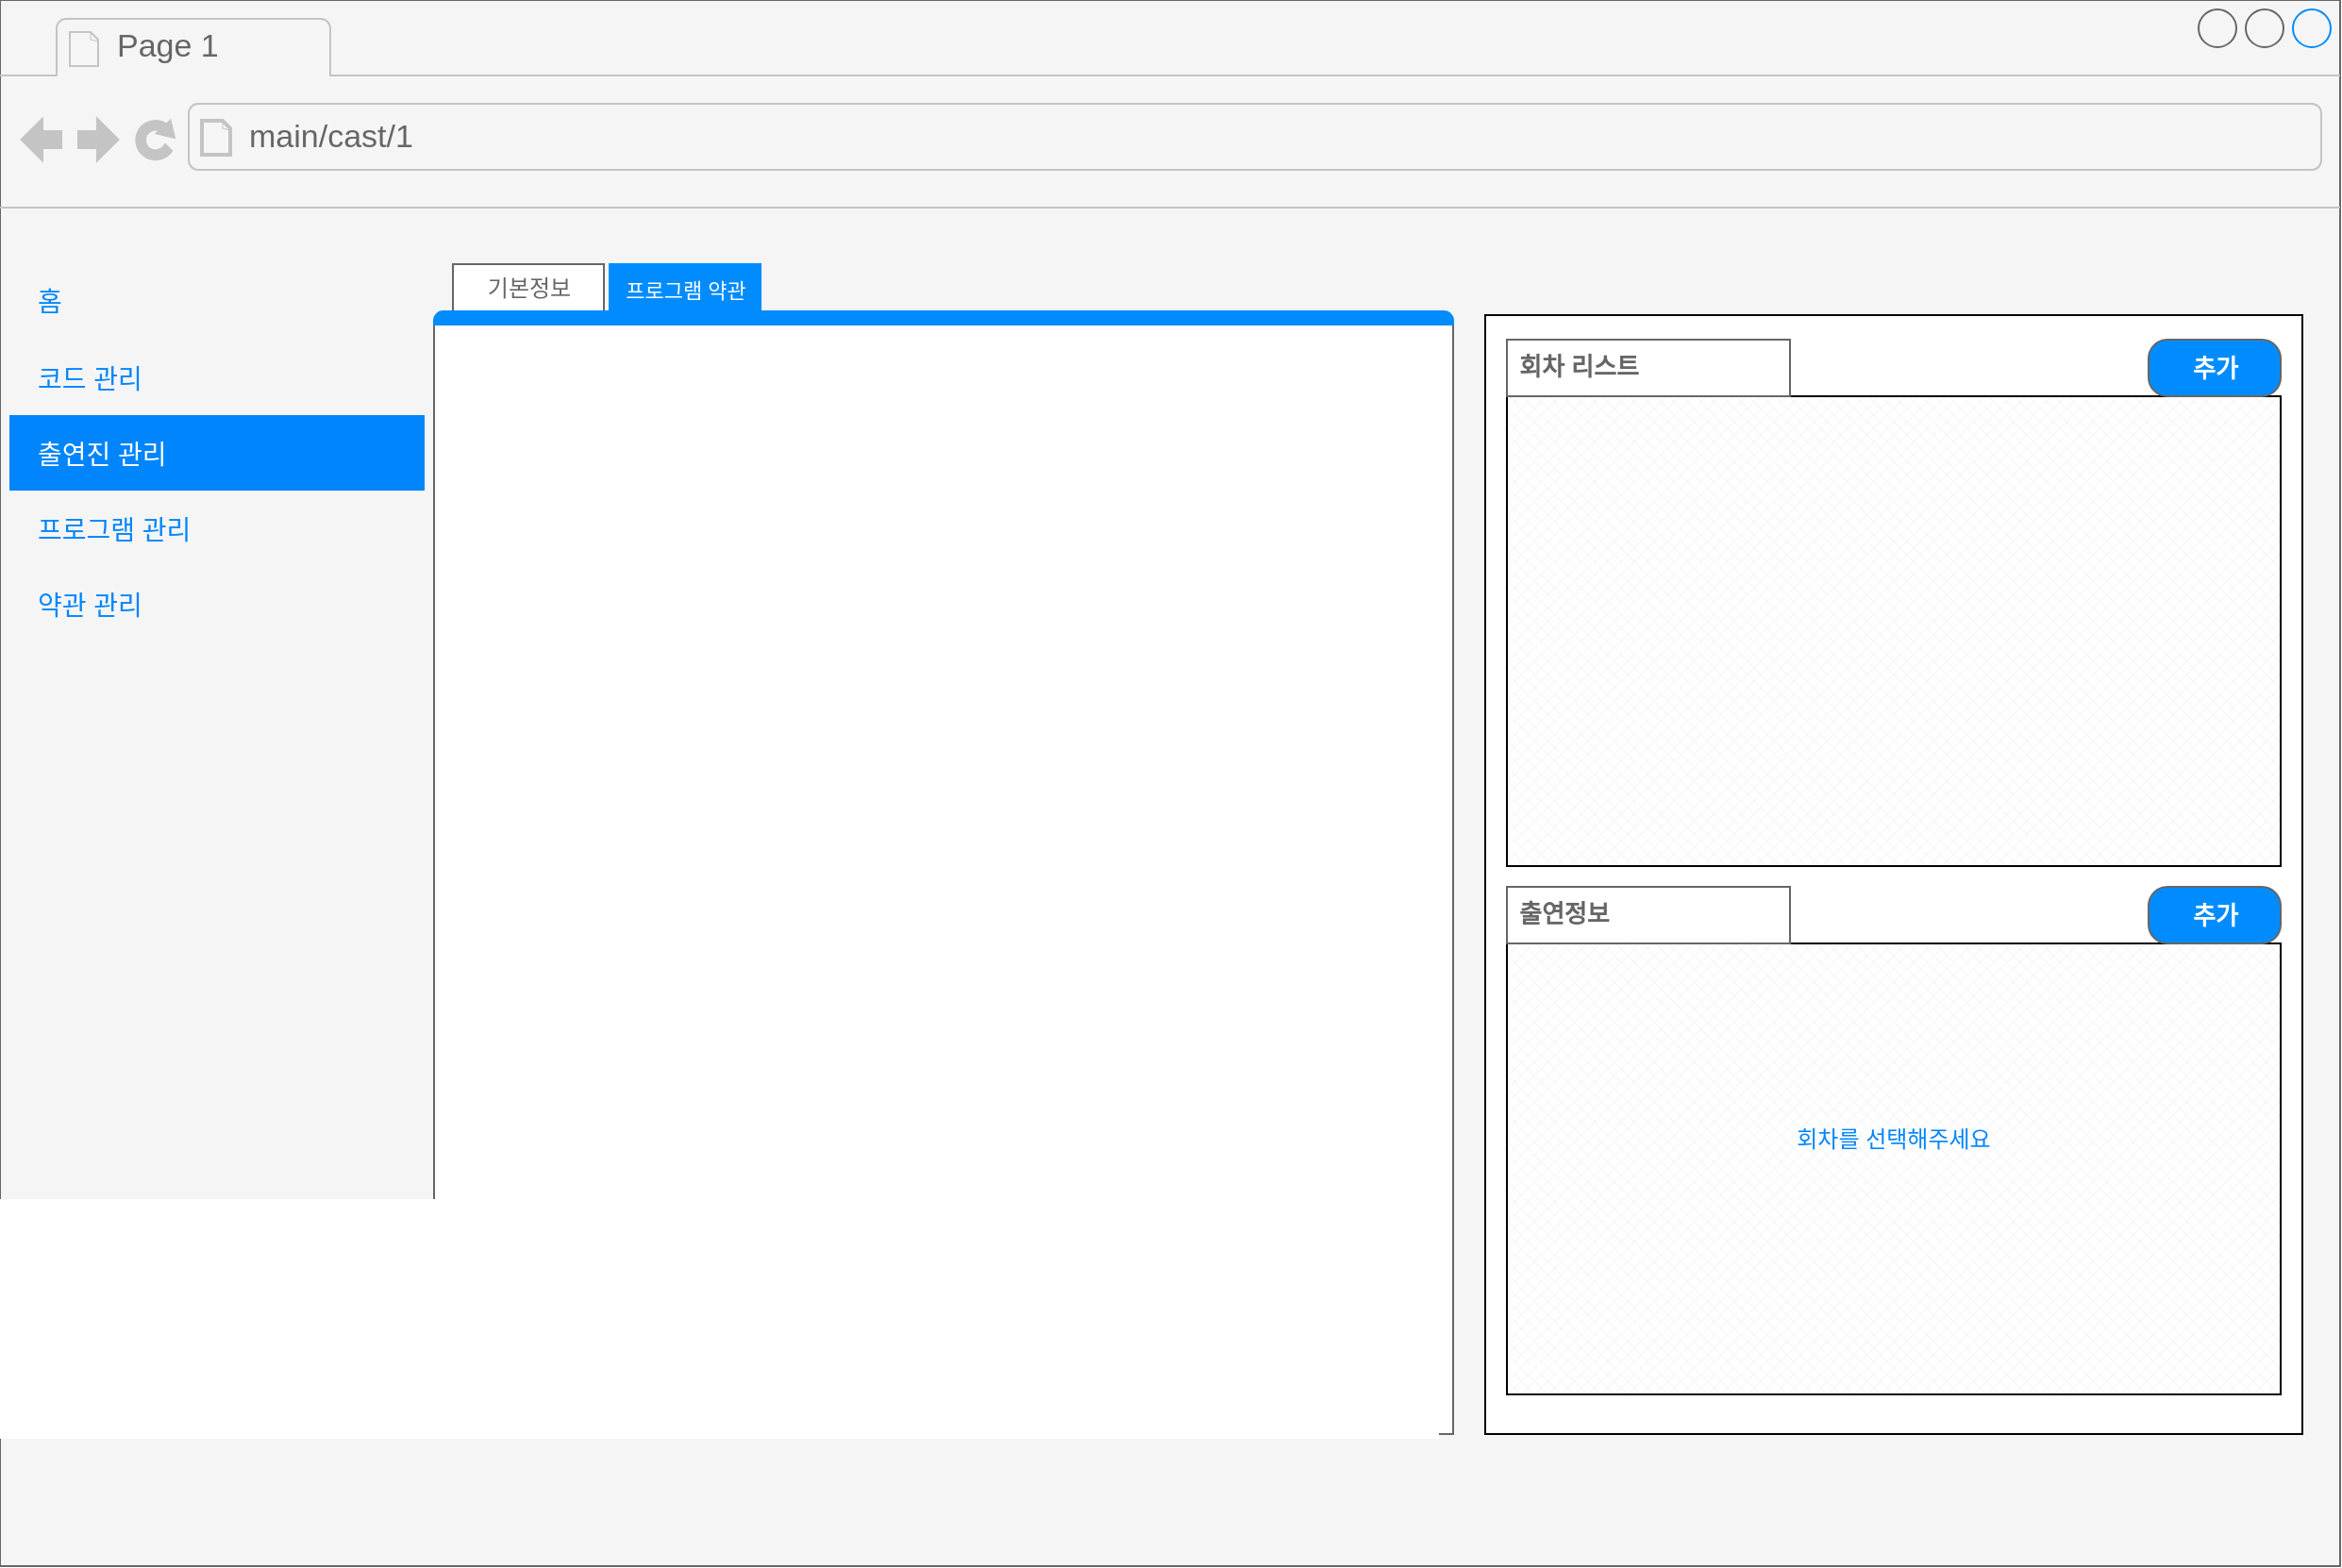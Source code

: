 <mxfile version="14.4.7" type="github">
  <diagram id="ZZ1eMGLssHmFAowBBWQn" name="Page-1">
    <mxGraphModel dx="1422" dy="1931" grid="1" gridSize="10" guides="1" tooltips="1" connect="1" arrows="1" fold="1" page="1" pageScale="1" pageWidth="827" pageHeight="1169" background="none" math="0" shadow="0">
      <root>
        <mxCell id="0" />
        <mxCell id="1" parent="0" />
        <mxCell id="7zLly9GSP45sr4WHIFw5-1" value="" style="strokeWidth=1;shadow=0;dashed=0;align=center;shape=mxgraph.mockup.containers.browserWindow;rSize=0;strokeColor2=#008cff;strokeColor3=#c4c4c4;mainText=,;recursiveResize=0;fillColor=#f5f5f5;strokeColor=none;noLabel=1;fontColor=none;html=1;" vertex="1" parent="1">
          <mxGeometry x="40" y="-120" width="1240" height="830" as="geometry" />
        </mxCell>
        <mxCell id="7zLly9GSP45sr4WHIFw5-2" value="Page 1" style="strokeWidth=1;shadow=0;dashed=0;align=center;html=1;shape=mxgraph.mockup.containers.anchor;fontSize=17;fontColor=#666666;align=left;" vertex="1" parent="7zLly9GSP45sr4WHIFw5-1">
          <mxGeometry x="60" y="12" width="110" height="26" as="geometry" />
        </mxCell>
        <mxCell id="7zLly9GSP45sr4WHIFw5-3" value="main/cast/1" style="strokeWidth=1;shadow=0;dashed=0;align=center;html=1;shape=mxgraph.mockup.containers.anchor;rSize=0;fontSize=17;fontColor=#666666;align=left;" vertex="1" parent="7zLly9GSP45sr4WHIFw5-1">
          <mxGeometry x="130" y="60" width="250" height="26" as="geometry" />
        </mxCell>
        <mxCell id="7zLly9GSP45sr4WHIFw5-9" value="" style="strokeWidth=1;shadow=0;dashed=0;align=center;html=1;shape=mxgraph.mockup.containers.marginRect2;rectMarginTop=32;strokeColor=#666666;gradientColor=none;" vertex="1" parent="7zLly9GSP45sr4WHIFw5-1">
          <mxGeometry x="230" y="140" width="540" height="620" as="geometry" />
        </mxCell>
        <mxCell id="7zLly9GSP45sr4WHIFw5-10" value="기본정보" style="strokeColor=inherit;fillColor=inherit;gradientColor=inherit;strokeWidth=1;shadow=0;dashed=0;align=center;html=1;shape=mxgraph.mockup.containers.rrect;rSize=0;fontSize=12;fontColor=#666666;gradientColor=none;" vertex="1" parent="7zLly9GSP45sr4WHIFw5-9">
          <mxGeometry width="80" height="25" relative="1" as="geometry">
            <mxPoint x="10" as="offset" />
          </mxGeometry>
        </mxCell>
        <mxCell id="7zLly9GSP45sr4WHIFw5-11" value="&lt;font style=&quot;font-size: 11px&quot;&gt;프로그램 약관&lt;/font&gt;" style="strokeWidth=1;shadow=0;dashed=0;align=center;html=1;shape=mxgraph.mockup.containers.rrect;rSize=0;fontSize=17;fontColor=#ffffff;strokeColor=#008cff;fillColor=#008cff;" vertex="1" parent="7zLly9GSP45sr4WHIFw5-9">
          <mxGeometry width="80" height="25" relative="1" as="geometry">
            <mxPoint x="93" as="offset" />
          </mxGeometry>
        </mxCell>
        <mxCell id="7zLly9GSP45sr4WHIFw5-13" value="" style="strokeWidth=1;shadow=0;dashed=0;align=center;html=1;shape=mxgraph.mockup.containers.topButton;rSize=5;strokeColor=#008cff;fillColor=#008cff;gradientColor=none;resizeWidth=1;movable=0;deletable=1;" vertex="1" parent="7zLly9GSP45sr4WHIFw5-9">
          <mxGeometry width="540" height="7" relative="1" as="geometry">
            <mxPoint y="25" as="offset" />
          </mxGeometry>
        </mxCell>
        <mxCell id="7zLly9GSP45sr4WHIFw5-20" value="홈" style="html=1;shadow=0;dashed=0;shape=mxgraph.bootstrap.rrect;rSize=5;strokeColor=none;fontSize=14;align=left;spacing=15;fillColor=none;fontColor=#0085FC;" vertex="1" parent="7zLly9GSP45sr4WHIFw5-1">
          <mxGeometry x="5" y="140" width="220" height="40" as="geometry" />
        </mxCell>
        <mxCell id="7zLly9GSP45sr4WHIFw5-21" value="코드 관리" style="fontSize=14;align=left;spacing=15;labelBackgroundColor=none;strokeColor=none;fillColor=none;fontColor=#0085FC;" vertex="1" parent="7zLly9GSP45sr4WHIFw5-1">
          <mxGeometry x="5" y="180" width="220" height="40" as="geometry" />
        </mxCell>
        <mxCell id="7zLly9GSP45sr4WHIFw5-22" value="출연진 관리" style="strokeColor=none;fontSize=14;align=left;spacing=15;fontColor=#FFFFFF;fillColor=#0085FC;" vertex="1" parent="7zLly9GSP45sr4WHIFw5-1">
          <mxGeometry x="5" y="220" width="220" height="40" as="geometry" />
        </mxCell>
        <mxCell id="7zLly9GSP45sr4WHIFw5-23" value="프로그램 관리" style="fillColor=none;strokeColor=none;fontSize=14;fontColor=#0085FC;align=left;spacing=15;" vertex="1" parent="7zLly9GSP45sr4WHIFw5-1">
          <mxGeometry x="5" y="260" width="220" height="40" as="geometry" />
        </mxCell>
        <mxCell id="7zLly9GSP45sr4WHIFw5-25" value="약관 관리" style="fillColor=none;strokeColor=none;fontSize=14;fontColor=#0085FC;align=left;spacing=15;" vertex="1" parent="7zLly9GSP45sr4WHIFw5-1">
          <mxGeometry x="5" y="300" width="220" height="40" as="geometry" />
        </mxCell>
        <mxCell id="7zLly9GSP45sr4WHIFw5-121" value="" style="verticalLabelPosition=bottom;verticalAlign=top;html=1;shape=mxgraph.basic.rect;fillColor2=none;strokeWidth=1;size=20;indent=5;labelBackgroundColor=none;fontSize=12;fontColor=#0085FC;" vertex="1" parent="7zLly9GSP45sr4WHIFw5-1">
          <mxGeometry x="787" y="167" width="433" height="593" as="geometry" />
        </mxCell>
        <mxCell id="7zLly9GSP45sr4WHIFw5-123" value="" style="verticalLabelPosition=bottom;verticalAlign=top;html=1;shape=mxgraph.basic.patternFillRect;fillStyle=diagGrid;step=5;fillStrokeWidth=0.2;fillStrokeColor=#dddddd;labelBackgroundColor=none;strokeColor=#000000;fillColor=#ffffff;fontSize=12;fontColor=#0085FC;" vertex="1" parent="7zLly9GSP45sr4WHIFw5-1">
          <mxGeometry x="798.5" y="210" width="410" height="249" as="geometry" />
        </mxCell>
        <mxCell id="7zLly9GSP45sr4WHIFw5-124" value="" style="verticalLabelPosition=bottom;verticalAlign=top;html=1;shape=mxgraph.basic.patternFillRect;fillStyle=diagGrid;step=5;fillStrokeWidth=0.2;fillStrokeColor=#dddddd;labelBackgroundColor=none;strokeColor=#000000;fillColor=#ffffff;fontSize=12;fontColor=#0085FC;" vertex="1" parent="7zLly9GSP45sr4WHIFw5-1">
          <mxGeometry x="798.5" y="500" width="410" height="239" as="geometry" />
        </mxCell>
        <mxCell id="7zLly9GSP45sr4WHIFw5-125" value="회차 리스트" style="strokeWidth=1;shadow=0;dashed=0;align=center;html=1;shape=mxgraph.mockup.text.textBox;fontColor=#666666;align=left;fontSize=13;spacingLeft=4;spacingTop=-3;strokeColor=#666666;mainText=;labelBackgroundColor=none;fillColor=#ffffff;fontStyle=1" vertex="1" parent="7zLly9GSP45sr4WHIFw5-1">
          <mxGeometry x="798.5" y="180" width="150" height="30" as="geometry" />
        </mxCell>
        <mxCell id="7zLly9GSP45sr4WHIFw5-130" value="회차를 선택해주세요" style="text;html=1;strokeColor=none;fillColor=none;align=center;verticalAlign=middle;whiteSpace=wrap;rounded=0;labelBackgroundColor=none;fontSize=12;fontColor=#0085FC;" vertex="1" parent="7zLly9GSP45sr4WHIFw5-1">
          <mxGeometry x="900.25" y="594" width="206.5" height="20" as="geometry" />
        </mxCell>
        <mxCell id="7zLly9GSP45sr4WHIFw5-131" value="출연정보" style="strokeWidth=1;shadow=0;dashed=0;align=center;html=1;shape=mxgraph.mockup.text.textBox;fontColor=#666666;align=left;fontSize=13;spacingLeft=4;spacingTop=-3;strokeColor=#666666;mainText=;labelBackgroundColor=none;fillColor=#ffffff;fontStyle=1" vertex="1" parent="7zLly9GSP45sr4WHIFw5-1">
          <mxGeometry x="798.5" y="470" width="150" height="30" as="geometry" />
        </mxCell>
        <mxCell id="7zLly9GSP45sr4WHIFw5-132" value="추가" style="strokeWidth=1;shadow=0;dashed=0;align=center;html=1;shape=mxgraph.mockup.buttons.button;strokeColor=#666666;fontColor=#ffffff;mainText=;buttonStyle=round;fontSize=13;fontStyle=1;fillColor=#008cff;whiteSpace=wrap;labelBackgroundColor=none;" vertex="1" parent="7zLly9GSP45sr4WHIFw5-1">
          <mxGeometry x="1138.5" y="180" width="70" height="30" as="geometry" />
        </mxCell>
        <mxCell id="7zLly9GSP45sr4WHIFw5-133" value="추가" style="strokeWidth=1;shadow=0;dashed=0;align=center;html=1;shape=mxgraph.mockup.buttons.button;strokeColor=#666666;fontColor=#ffffff;mainText=;buttonStyle=round;fontSize=13;fontStyle=1;fillColor=#008cff;whiteSpace=wrap;labelBackgroundColor=none;" vertex="1" parent="7zLly9GSP45sr4WHIFw5-1">
          <mxGeometry x="1138.5" y="470" width="70" height="30" as="geometry" />
        </mxCell>
      </root>
    </mxGraphModel>
  </diagram>
</mxfile>
